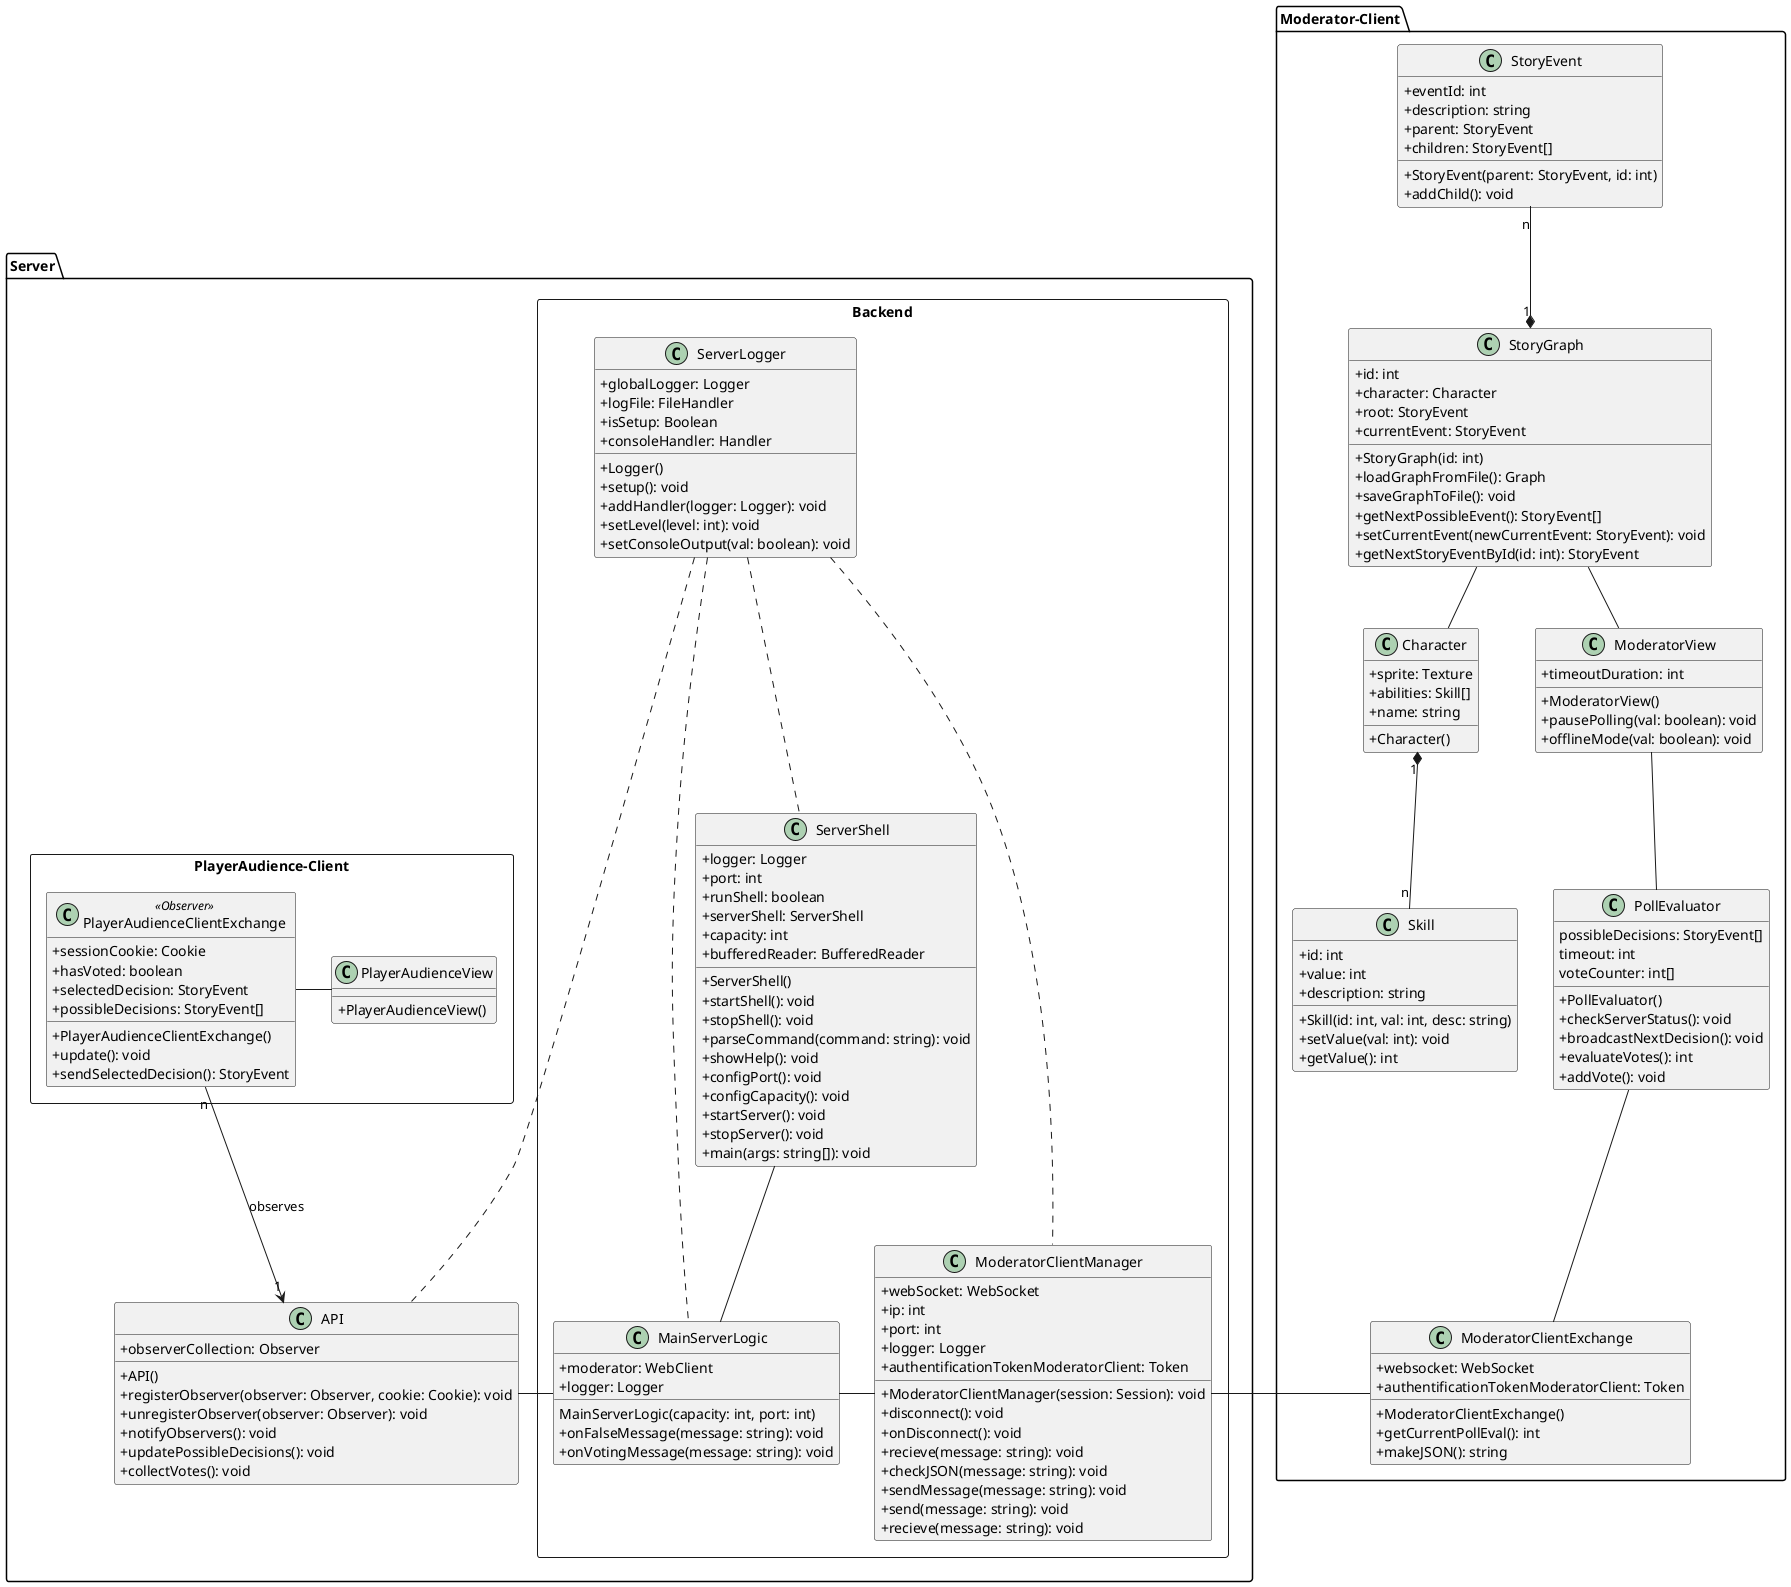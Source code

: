 @startuml

skinparam classAttributeIconSize 0

package "Moderator-Client" {

  class StoryEvent {
    {field} +eventId: int
    {field} +description: string
    {field} +parent: StoryEvent
    {field} +children: StoryEvent[]
    {method} +StoryEvent(parent: StoryEvent, id: int)
    {method} +addChild(): void
  }

  class StoryGraph {
    {field} +id: int
    {field} +character: Character
    {field} +root: StoryEvent
    {field} +currentEvent: StoryEvent
    {method} +StoryGraph(id: int)
    {method} +loadGraphFromFile(): Graph
    {method} +saveGraphToFile(): void
    {method} +getNextPossibleEvent(): StoryEvent[]
    {method} +setCurrentEvent(newCurrentEvent: StoryEvent): void
    {method} +getNextStoryEventById(id: int): StoryEvent
  }

  class Skill {
    {field} +id: int
    {field} +value: int
    {field} +description: string
    {method} + Skill(id: int, val: int, desc: string)
    {method} + setValue(val: int): void
    {method} + getValue(): int
  }

  class Character {
    {field} +sprite: Texture
    {field} +abilities: Skill[]
    {field} +name: string
    {method} +Character()
  }

  class "ModeratorView" as mf {
    {field} +timeoutDuration: int
    {method} +ModeratorView()
    {method} +pausePolling(val: boolean): void
    {method} +offlineMode(val: boolean): void
  }

  class "PollEvaluator" as pe {

    {field} possibleDecisions: StoryEvent[]
    {field} timeout: int
    {field} voteCounter: int[]
    {method} +PollEvaluator()
    {method} +checkServerStatus(): void
    {method} +broadcastNextDecision(): void
    {method} +evaluateVotes(): int
    {method} +addVote(): void
  }

  class "ModeratorClientExchange" as mcei{
    {field} +websocket: WebSocket
    {field} +authentificationTokenModeratorClient: Token
    {method} +ModeratorClientExchange()
    {method} +getCurrentPollEval(): int
    {method} +makeJSON(): string
  }
  
  StoryEvent "n" --* "1" StoryGraph
  StoryGraph -- mf
  StoryGraph -- Character
  Character "1" *-- "n" Skill
  mf -- pe
  pe -- mcei
}

package "Server" {
   class "API" as api {
        {field} +observerCollection: Observer
        {method} +API()
        {method} +registerObserver(observer: Observer, cookie: Cookie): void
        {method} +unregisterObserver(observer: Observer): void
        {method} +notifyObservers(): void
        {method} +updatePossibleDecisions(): void
        {method} +collectVotes(): void
  }

  package "Backend" <<Rectangle>>{
    class "ServerShell" as ss {
      {field} +logger: Logger
      {field} +port: int
      {field} +runShell: boolean
      {field} +serverShell: ServerShell
      {field} +capacity: int
      {field} +bufferedReader: BufferedReader
      {method} +ServerShell()
      {method} +startShell(): void
      {method} +stopShell(): void
      {method} +parseCommand(command: string): void
      {method} +showHelp(): void
      {method} +configPort(): void
      {method} +configCapacity(): void
      {method} +startServer(): void
      {method} +stopServer(): void
      {method} +main(args: string[]): void
    }

    class "ModeratorClientManager" as cm {
      {field} +webSocket: WebSocket
      {field} +ip: int
      {field} +port: int
      {field} +logger: Logger
      {field} +authentificationTokenModeratorClient: Token
      {method} +ModeratorClientManager(session: Session): void
      {method} +disconnect(): void
      {method} +onDisconnect(): void
      {method} +recieve(message: string): void
      {method} +checkJSON(message: string): void
      {method} +sendMessage(message: string): void
      {method} +send(message: string): void
      {method} +recieve(message: string): void
    }    

    class "MainServerLogic" as msl {
      {field} +moderator: WebClient
      {field} +logger: Logger
      {method} MainServerLogic(capacity: int, port: int)
      {method} +onFalseMessage(message: string): void
      {method} +onVotingMessage(message: string): void

    }

    class "ServerLogger" as sl {
      {field} +globalLogger: Logger
      {field} +logFile: FileHandler
      {field} +isSetup: Boolean
      {field} +consoleHandler: Handler
      {method} +Logger()
      {method} +setup(): void
      {method} +addHandler(logger: Logger): void
      {method} +setLevel(level: int): void
      {method} +setConsoleOutput(val: boolean): void
    }
  }
  package "PlayerAudience-Client" <<Rectangle>>{  
    class "PlayerAudienceClientExchange" as pace <<Observer>>{
      {field} +sessionCookie: Cookie
      {field} +hasVoted: boolean
      {field} +selectedDecision: StoryEvent
      {field} +possibleDecisions: StoryEvent[]
      {method} +PlayerAudienceClientExchange()
      {method} +update(): void
      {method} +sendSelectedDecision(): StoryEvent 
    }

    class "PlayerAudienceView" as pav {
      {method} +PlayerAudienceView()
    }
  }
  ss -- msl
  msl - cm
  msl -left- api
  sl ... cm
  sl ... msl
  sl ... api
  sl ... ss
  pace - pav
  api "1" <-up- "n" pace : observes
}

mcei - cm

@enduml